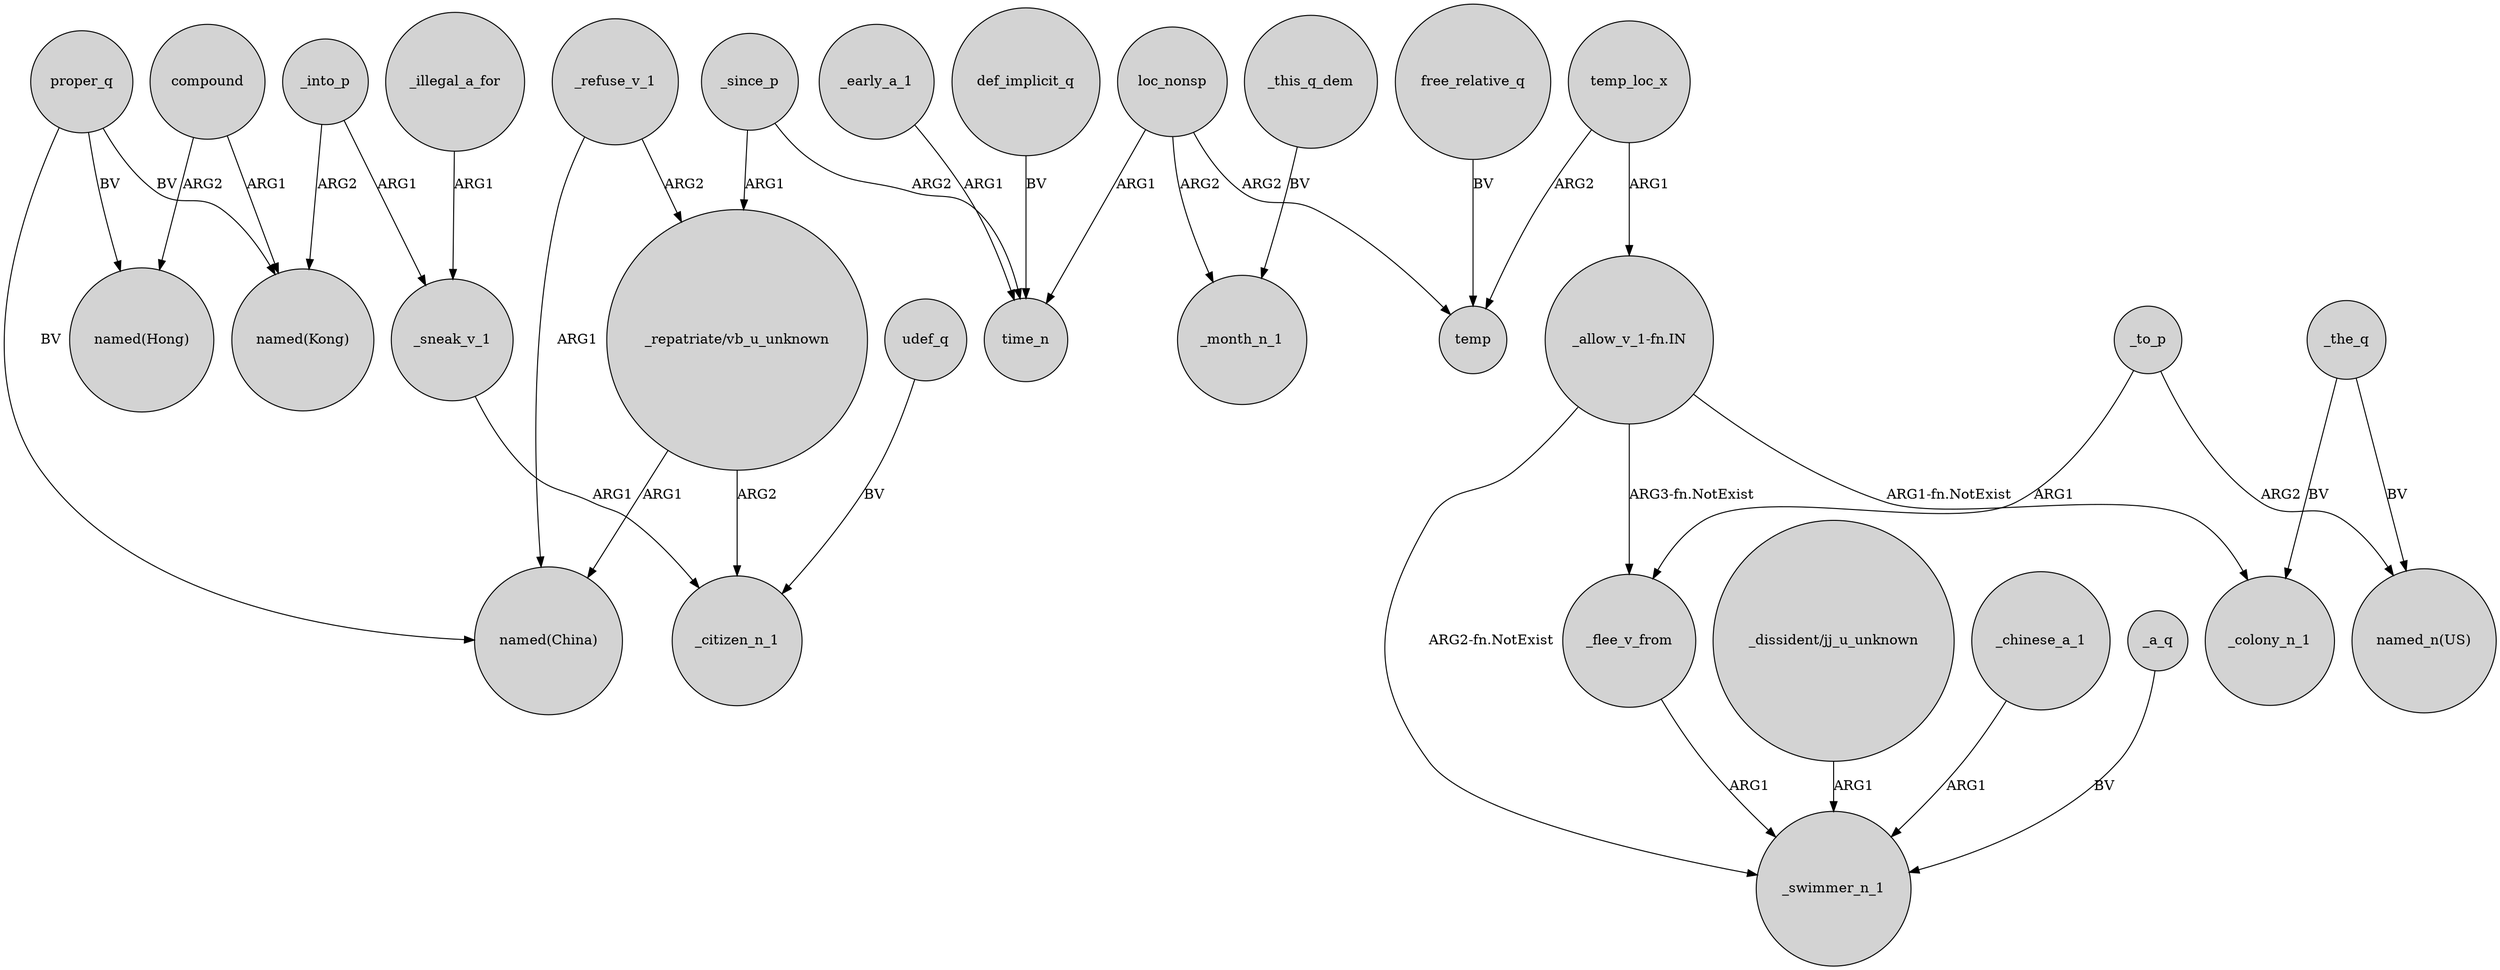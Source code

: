 digraph {
	node [shape=circle style=filled]
	_refuse_v_1 -> "named(China)" [label=ARG1]
	"_allow_v_1-fn.IN" -> _flee_v_from [label="ARG3-fn.NotExist"]
	_this_q_dem -> _month_n_1 [label=BV]
	"_dissident/jj_u_unknown" -> _swimmer_n_1 [label=ARG1]
	temp_loc_x -> "_allow_v_1-fn.IN" [label=ARG1]
	compound -> "named(Hong)" [label=ARG2]
	loc_nonsp -> time_n [label=ARG1]
	_to_p -> _flee_v_from [label=ARG1]
	_illegal_a_for -> _sneak_v_1 [label=ARG1]
	_flee_v_from -> _swimmer_n_1 [label=ARG1]
	_to_p -> "named_n(US)" [label=ARG2]
	_the_q -> "named_n(US)" [label=BV]
	proper_q -> "named(Hong)" [label=BV]
	_into_p -> _sneak_v_1 [label=ARG1]
	"_allow_v_1-fn.IN" -> _colony_n_1 [label="ARG1-fn.NotExist"]
	_chinese_a_1 -> _swimmer_n_1 [label=ARG1]
	temp_loc_x -> temp [label=ARG2]
	loc_nonsp -> temp [label=ARG2]
	_since_p -> time_n [label=ARG2]
	_a_q -> _swimmer_n_1 [label=BV]
	"_allow_v_1-fn.IN" -> _swimmer_n_1 [label="ARG2-fn.NotExist"]
	_into_p -> "named(Kong)" [label=ARG2]
	proper_q -> "named(Kong)" [label=BV]
	"_repatriate/vb_u_unknown" -> _citizen_n_1 [label=ARG2]
	proper_q -> "named(China)" [label=BV]
	_early_a_1 -> time_n [label=ARG1]
	_the_q -> _colony_n_1 [label=BV]
	_refuse_v_1 -> "_repatriate/vb_u_unknown" [label=ARG2]
	udef_q -> _citizen_n_1 [label=BV]
	_sneak_v_1 -> _citizen_n_1 [label=ARG1]
	loc_nonsp -> _month_n_1 [label=ARG2]
	_since_p -> "_repatriate/vb_u_unknown" [label=ARG1]
	free_relative_q -> temp [label=BV]
	compound -> "named(Kong)" [label=ARG1]
	def_implicit_q -> time_n [label=BV]
	"_repatriate/vb_u_unknown" -> "named(China)" [label=ARG1]
}
